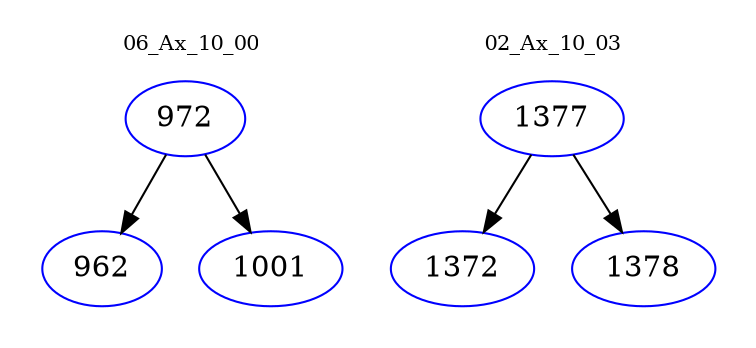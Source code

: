 digraph{
subgraph cluster_0 {
color = white
label = "06_Ax_10_00";
fontsize=10;
T0_972 [label="972", color="blue"]
T0_972 -> T0_962 [color="black"]
T0_962 [label="962", color="blue"]
T0_972 -> T0_1001 [color="black"]
T0_1001 [label="1001", color="blue"]
}
subgraph cluster_1 {
color = white
label = "02_Ax_10_03";
fontsize=10;
T1_1377 [label="1377", color="blue"]
T1_1377 -> T1_1372 [color="black"]
T1_1372 [label="1372", color="blue"]
T1_1377 -> T1_1378 [color="black"]
T1_1378 [label="1378", color="blue"]
}
}
